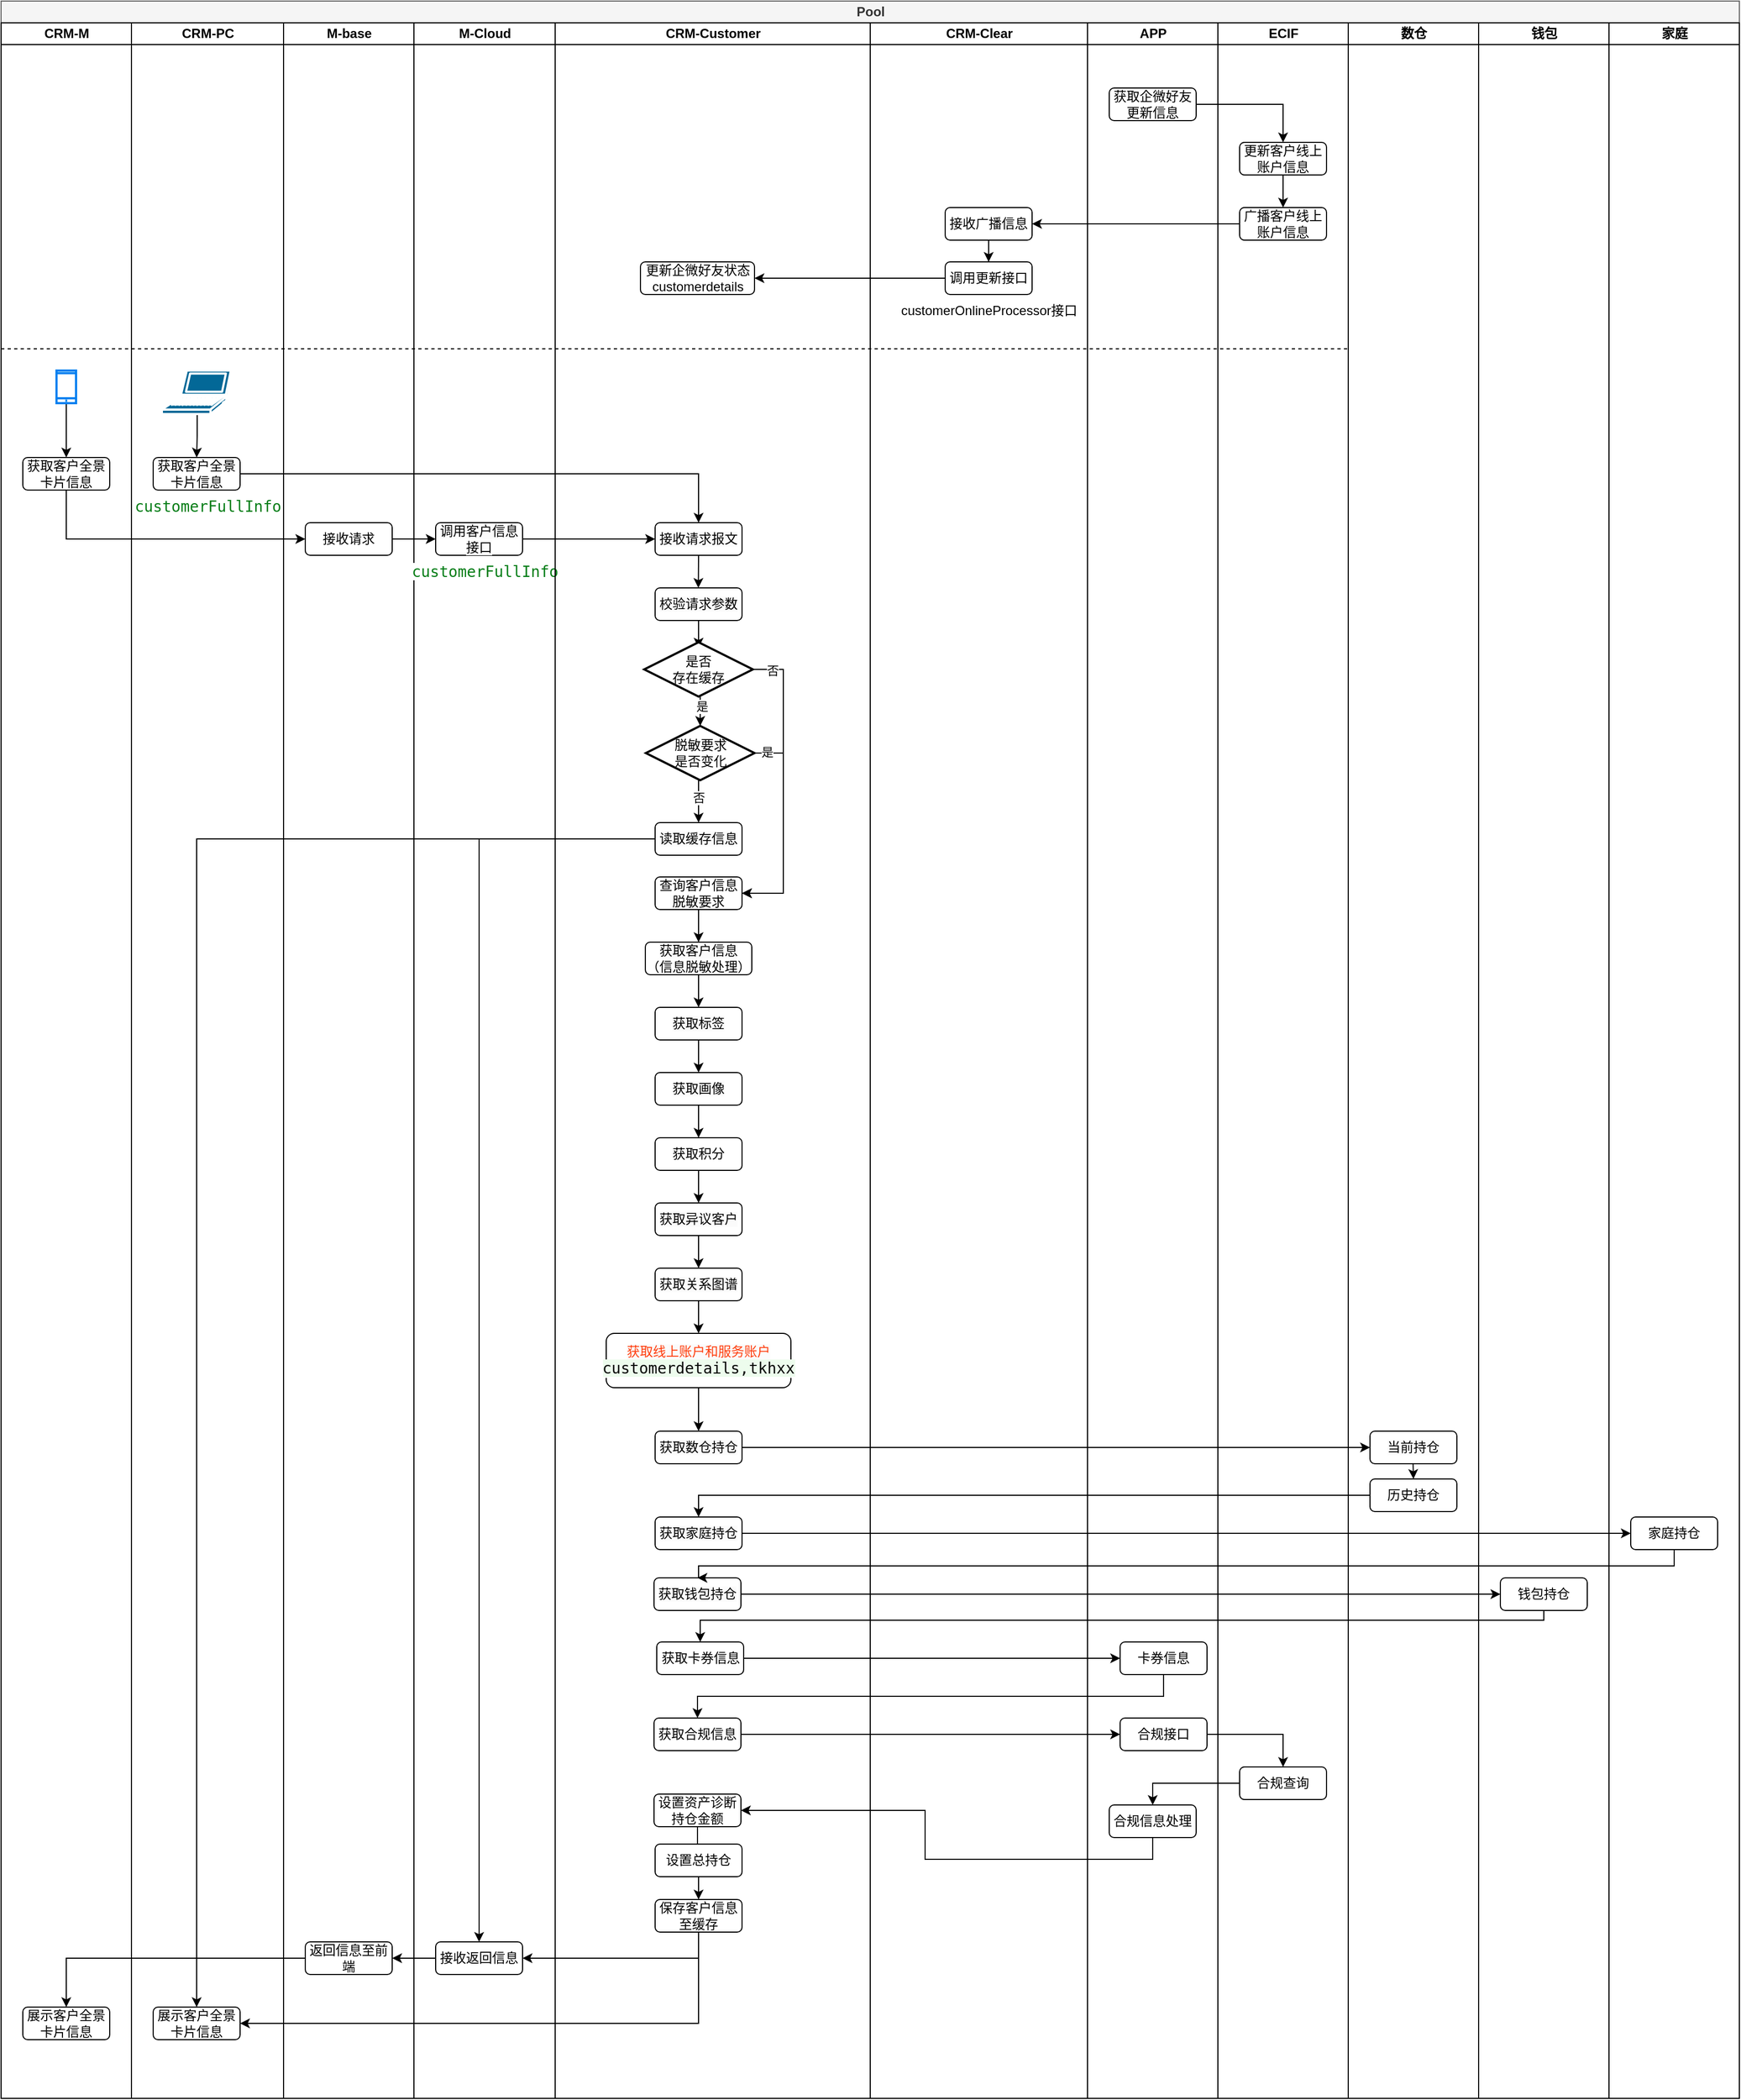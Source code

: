 <mxfile version="24.3.1" type="github">
  <diagram id="C5RBs43oDa-KdzZeNtuy" name="Page-1">
    <mxGraphModel dx="2927" dy="2229" grid="1" gridSize="10" guides="1" tooltips="1" connect="1" arrows="1" fold="1" page="1" pageScale="1" pageWidth="827" pageHeight="1169" math="0" shadow="0">
      <root>
        <mxCell id="WIyWlLk6GJQsqaUBKTNV-0" />
        <mxCell id="WIyWlLk6GJQsqaUBKTNV-1" parent="WIyWlLk6GJQsqaUBKTNV-0" />
        <mxCell id="7ep9vFEOVt5mYBO7xxbo-0" value="Pool" style="swimlane;childLayout=stackLayout;resizeParent=1;resizeParentMax=0;startSize=20;html=1;fillColor=#f5f5f5;fontColor=#333333;strokeColor=#666666;" vertex="1" parent="WIyWlLk6GJQsqaUBKTNV-1">
          <mxGeometry x="-80" y="-40" width="1600" height="1930" as="geometry" />
        </mxCell>
        <mxCell id="7ep9vFEOVt5mYBO7xxbo-1" value="CRM-M" style="swimlane;startSize=20;html=1;" vertex="1" parent="7ep9vFEOVt5mYBO7xxbo-0">
          <mxGeometry y="20" width="120" height="1910" as="geometry" />
        </mxCell>
        <mxCell id="7ep9vFEOVt5mYBO7xxbo-2" style="edgeStyle=orthogonalEdgeStyle;rounded=0;orthogonalLoop=1;jettySize=auto;html=1;" edge="1" parent="7ep9vFEOVt5mYBO7xxbo-1" source="7ep9vFEOVt5mYBO7xxbo-3" target="7ep9vFEOVt5mYBO7xxbo-4">
          <mxGeometry relative="1" as="geometry" />
        </mxCell>
        <mxCell id="7ep9vFEOVt5mYBO7xxbo-3" value="" style="html=1;verticalLabelPosition=bottom;align=center;labelBackgroundColor=#ffffff;verticalAlign=top;strokeWidth=2;strokeColor=#0080F0;shadow=0;dashed=0;shape=mxgraph.ios7.icons.smartphone;" vertex="1" parent="7ep9vFEOVt5mYBO7xxbo-1">
          <mxGeometry x="51" y="320" width="18" height="30" as="geometry" />
        </mxCell>
        <mxCell id="7ep9vFEOVt5mYBO7xxbo-4" value="获取客户全景&lt;div&gt;卡片信息&lt;/div&gt;" style="rounded=1;whiteSpace=wrap;html=1;" vertex="1" parent="7ep9vFEOVt5mYBO7xxbo-1">
          <mxGeometry x="20" y="400" width="80" height="30" as="geometry" />
        </mxCell>
        <mxCell id="7ep9vFEOVt5mYBO7xxbo-5" value="展示客户全景卡片信息" style="rounded=1;whiteSpace=wrap;html=1;" vertex="1" parent="7ep9vFEOVt5mYBO7xxbo-1">
          <mxGeometry x="20" y="1826" width="80" height="30" as="geometry" />
        </mxCell>
        <mxCell id="7ep9vFEOVt5mYBO7xxbo-6" value="CRM-PC" style="swimlane;startSize=20;html=1;" vertex="1" parent="7ep9vFEOVt5mYBO7xxbo-0">
          <mxGeometry x="120" y="20" width="140" height="1910" as="geometry" />
        </mxCell>
        <mxCell id="7ep9vFEOVt5mYBO7xxbo-7" style="edgeStyle=orthogonalEdgeStyle;rounded=0;orthogonalLoop=1;jettySize=auto;html=1;entryX=0.5;entryY=0;entryDx=0;entryDy=0;" edge="1" parent="7ep9vFEOVt5mYBO7xxbo-6" source="7ep9vFEOVt5mYBO7xxbo-8" target="7ep9vFEOVt5mYBO7xxbo-9">
          <mxGeometry relative="1" as="geometry" />
        </mxCell>
        <mxCell id="7ep9vFEOVt5mYBO7xxbo-8" value="" style="shape=mxgraph.cisco.computers_and_peripherals.laptop;html=1;pointerEvents=1;dashed=0;fillColor=#036897;strokeColor=#ffffff;strokeWidth=2;verticalLabelPosition=bottom;verticalAlign=top;align=center;outlineConnect=0;" vertex="1" parent="7ep9vFEOVt5mYBO7xxbo-6">
          <mxGeometry x="28" y="320" width="65" height="40" as="geometry" />
        </mxCell>
        <mxCell id="7ep9vFEOVt5mYBO7xxbo-9" value="获取客户全景&lt;div&gt;卡片信息&lt;/div&gt;" style="rounded=1;whiteSpace=wrap;html=1;" vertex="1" parent="7ep9vFEOVt5mYBO7xxbo-6">
          <mxGeometry x="20" y="400" width="80" height="30" as="geometry" />
        </mxCell>
        <mxCell id="7ep9vFEOVt5mYBO7xxbo-10" value="展示客户全景卡片信息" style="rounded=1;whiteSpace=wrap;html=1;" vertex="1" parent="7ep9vFEOVt5mYBO7xxbo-6">
          <mxGeometry x="20" y="1826" width="80" height="30" as="geometry" />
        </mxCell>
        <mxCell id="7ep9vFEOVt5mYBO7xxbo-11" value="&lt;span style=&quot;color: rgb(6, 125, 23); font-family: &amp;quot;JetBrains Mono&amp;quot;, monospace; font-size: 14px; white-space-collapse: preserve; background-color: rgb(255, 255, 255);&quot;&gt;customerFullInfo&lt;/span&gt;" style="text;html=1;align=center;verticalAlign=middle;resizable=0;points=[];autosize=1;strokeColor=none;fillColor=none;" vertex="1" parent="7ep9vFEOVt5mYBO7xxbo-6">
          <mxGeometry y="430" width="140" height="30" as="geometry" />
        </mxCell>
        <mxCell id="7ep9vFEOVt5mYBO7xxbo-12" value="M-base" style="swimlane;startSize=20;html=1;" vertex="1" parent="7ep9vFEOVt5mYBO7xxbo-0">
          <mxGeometry x="260" y="20" width="120" height="1910" as="geometry" />
        </mxCell>
        <mxCell id="7ep9vFEOVt5mYBO7xxbo-13" value="接收请求" style="rounded=1;whiteSpace=wrap;html=1;" vertex="1" parent="7ep9vFEOVt5mYBO7xxbo-12">
          <mxGeometry x="20" y="460" width="80" height="30" as="geometry" />
        </mxCell>
        <mxCell id="7ep9vFEOVt5mYBO7xxbo-14" value="返回信息至前端" style="rounded=1;whiteSpace=wrap;html=1;" vertex="1" parent="7ep9vFEOVt5mYBO7xxbo-12">
          <mxGeometry x="20" y="1766" width="80" height="30" as="geometry" />
        </mxCell>
        <mxCell id="7ep9vFEOVt5mYBO7xxbo-15" value="M-Cloud" style="swimlane;startSize=20;html=1;" vertex="1" parent="7ep9vFEOVt5mYBO7xxbo-0">
          <mxGeometry x="380" y="20" width="130" height="1910" as="geometry" />
        </mxCell>
        <mxCell id="7ep9vFEOVt5mYBO7xxbo-16" value="&lt;span style=&quot;background-color: rgb(251, 251, 251);&quot;&gt;调用客户信息接口&lt;/span&gt;" style="rounded=1;whiteSpace=wrap;html=1;" vertex="1" parent="7ep9vFEOVt5mYBO7xxbo-15">
          <mxGeometry x="20" y="460" width="80" height="30" as="geometry" />
        </mxCell>
        <mxCell id="7ep9vFEOVt5mYBO7xxbo-17" value="&lt;span style=&quot;color: rgb(6, 125, 23); font-family: &amp;quot;JetBrains Mono&amp;quot;, monospace; font-size: 14px; white-space-collapse: preserve; background-color: rgb(255, 255, 255);&quot;&gt;customerFullInfo&lt;/span&gt;" style="text;html=1;align=center;verticalAlign=middle;resizable=0;points=[];autosize=1;strokeColor=none;fillColor=none;" vertex="1" parent="7ep9vFEOVt5mYBO7xxbo-15">
          <mxGeometry x="-5" y="490" width="140" height="30" as="geometry" />
        </mxCell>
        <mxCell id="7ep9vFEOVt5mYBO7xxbo-18" value="接收返回信息" style="rounded=1;whiteSpace=wrap;html=1;" vertex="1" parent="7ep9vFEOVt5mYBO7xxbo-15">
          <mxGeometry x="20" y="1766" width="80" height="30" as="geometry" />
        </mxCell>
        <mxCell id="7ep9vFEOVt5mYBO7xxbo-19" value="CRM-Customer" style="swimlane;startSize=20;html=1;" vertex="1" parent="7ep9vFEOVt5mYBO7xxbo-0">
          <mxGeometry x="510" y="20" width="290" height="1910" as="geometry" />
        </mxCell>
        <mxCell id="7ep9vFEOVt5mYBO7xxbo-20" value="更新企微好友状态&lt;div&gt;customerdetails&lt;br&gt;&lt;/div&gt;" style="rounded=1;whiteSpace=wrap;html=1;" vertex="1" parent="7ep9vFEOVt5mYBO7xxbo-19">
          <mxGeometry x="78.5" y="220" width="105" height="30" as="geometry" />
        </mxCell>
        <mxCell id="7ep9vFEOVt5mYBO7xxbo-21" style="edgeStyle=orthogonalEdgeStyle;rounded=0;orthogonalLoop=1;jettySize=auto;html=1;exitX=0.5;exitY=1;exitDx=0;exitDy=0;" edge="1" parent="7ep9vFEOVt5mYBO7xxbo-19" source="7ep9vFEOVt5mYBO7xxbo-22">
          <mxGeometry relative="1" as="geometry">
            <mxPoint x="131.8" y="520" as="targetPoint" />
          </mxGeometry>
        </mxCell>
        <mxCell id="7ep9vFEOVt5mYBO7xxbo-22" value="&lt;span style=&quot;background-color: rgb(251, 251, 251);&quot;&gt;接收请求报文&lt;/span&gt;" style="rounded=1;whiteSpace=wrap;html=1;" vertex="1" parent="7ep9vFEOVt5mYBO7xxbo-19">
          <mxGeometry x="92" y="460" width="80" height="30" as="geometry" />
        </mxCell>
        <mxCell id="7ep9vFEOVt5mYBO7xxbo-23" style="edgeStyle=orthogonalEdgeStyle;rounded=0;orthogonalLoop=1;jettySize=auto;html=1;entryX=0.5;entryY=0;entryDx=0;entryDy=0;" edge="1" parent="7ep9vFEOVt5mYBO7xxbo-19" source="7ep9vFEOVt5mYBO7xxbo-24">
          <mxGeometry relative="1" as="geometry">
            <mxPoint x="132" y="575" as="targetPoint" />
          </mxGeometry>
        </mxCell>
        <mxCell id="7ep9vFEOVt5mYBO7xxbo-24" value="&lt;span style=&quot;background-color: rgb(251, 251, 251);&quot;&gt;校验请求参数&lt;/span&gt;" style="rounded=1;whiteSpace=wrap;html=1;" vertex="1" parent="7ep9vFEOVt5mYBO7xxbo-19">
          <mxGeometry x="92" y="520" width="80" height="30" as="geometry" />
        </mxCell>
        <mxCell id="7ep9vFEOVt5mYBO7xxbo-25" value="&lt;span style=&quot;background-color: rgb(251, 251, 251);&quot;&gt;读取缓存信息&lt;/span&gt;" style="rounded=1;whiteSpace=wrap;html=1;" vertex="1" parent="7ep9vFEOVt5mYBO7xxbo-19">
          <mxGeometry x="92" y="736" width="80" height="30" as="geometry" />
        </mxCell>
        <mxCell id="7ep9vFEOVt5mYBO7xxbo-26" style="edgeStyle=orthogonalEdgeStyle;rounded=0;orthogonalLoop=1;jettySize=auto;html=1;entryX=0.5;entryY=0;entryDx=0;entryDy=0;" edge="1" parent="7ep9vFEOVt5mYBO7xxbo-19" source="7ep9vFEOVt5mYBO7xxbo-27" target="7ep9vFEOVt5mYBO7xxbo-29">
          <mxGeometry relative="1" as="geometry" />
        </mxCell>
        <mxCell id="7ep9vFEOVt5mYBO7xxbo-27" value="查询客户信息脱敏要求" style="rounded=1;whiteSpace=wrap;html=1;" vertex="1" parent="7ep9vFEOVt5mYBO7xxbo-19">
          <mxGeometry x="92" y="786" width="80" height="30" as="geometry" />
        </mxCell>
        <mxCell id="7ep9vFEOVt5mYBO7xxbo-28" style="edgeStyle=orthogonalEdgeStyle;rounded=0;orthogonalLoop=1;jettySize=auto;html=1;exitX=0.5;exitY=1;exitDx=0;exitDy=0;entryX=0.5;entryY=0;entryDx=0;entryDy=0;" edge="1" parent="7ep9vFEOVt5mYBO7xxbo-19" source="7ep9vFEOVt5mYBO7xxbo-29" target="7ep9vFEOVt5mYBO7xxbo-31">
          <mxGeometry relative="1" as="geometry" />
        </mxCell>
        <mxCell id="7ep9vFEOVt5mYBO7xxbo-29" value="&lt;span style=&quot;background-color: rgb(251, 251, 251);&quot;&gt;获取客户信息&lt;/span&gt;&lt;div&gt;（信息脱敏处理）&lt;/div&gt;" style="rounded=1;whiteSpace=wrap;html=1;" vertex="1" parent="7ep9vFEOVt5mYBO7xxbo-19">
          <mxGeometry x="83" y="846" width="98" height="30" as="geometry" />
        </mxCell>
        <mxCell id="7ep9vFEOVt5mYBO7xxbo-30" style="edgeStyle=orthogonalEdgeStyle;rounded=0;orthogonalLoop=1;jettySize=auto;html=1;exitX=0.5;exitY=1;exitDx=0;exitDy=0;" edge="1" parent="7ep9vFEOVt5mYBO7xxbo-19" source="7ep9vFEOVt5mYBO7xxbo-31" target="7ep9vFEOVt5mYBO7xxbo-33">
          <mxGeometry relative="1" as="geometry" />
        </mxCell>
        <mxCell id="7ep9vFEOVt5mYBO7xxbo-31" value="&lt;span style=&quot;background-color: rgb(251, 251, 251);&quot;&gt;获取标签&lt;/span&gt;" style="rounded=1;whiteSpace=wrap;html=1;" vertex="1" parent="7ep9vFEOVt5mYBO7xxbo-19">
          <mxGeometry x="92" y="906" width="80" height="30" as="geometry" />
        </mxCell>
        <mxCell id="7ep9vFEOVt5mYBO7xxbo-32" style="edgeStyle=orthogonalEdgeStyle;rounded=0;orthogonalLoop=1;jettySize=auto;html=1;entryX=0.5;entryY=0;entryDx=0;entryDy=0;" edge="1" parent="7ep9vFEOVt5mYBO7xxbo-19" source="7ep9vFEOVt5mYBO7xxbo-33" target="7ep9vFEOVt5mYBO7xxbo-35">
          <mxGeometry relative="1" as="geometry" />
        </mxCell>
        <mxCell id="7ep9vFEOVt5mYBO7xxbo-33" value="&lt;span style=&quot;background-color: rgb(251, 251, 251);&quot;&gt;获取画像&lt;/span&gt;" style="rounded=1;whiteSpace=wrap;html=1;" vertex="1" parent="7ep9vFEOVt5mYBO7xxbo-19">
          <mxGeometry x="92" y="966" width="80" height="30" as="geometry" />
        </mxCell>
        <mxCell id="7ep9vFEOVt5mYBO7xxbo-34" style="edgeStyle=orthogonalEdgeStyle;rounded=0;orthogonalLoop=1;jettySize=auto;html=1;entryX=0.5;entryY=0;entryDx=0;entryDy=0;" edge="1" parent="7ep9vFEOVt5mYBO7xxbo-19" source="7ep9vFEOVt5mYBO7xxbo-35" target="7ep9vFEOVt5mYBO7xxbo-37">
          <mxGeometry relative="1" as="geometry" />
        </mxCell>
        <mxCell id="7ep9vFEOVt5mYBO7xxbo-35" value="获取积分" style="rounded=1;whiteSpace=wrap;html=1;" vertex="1" parent="7ep9vFEOVt5mYBO7xxbo-19">
          <mxGeometry x="92" y="1026" width="80" height="30" as="geometry" />
        </mxCell>
        <mxCell id="7ep9vFEOVt5mYBO7xxbo-36" style="edgeStyle=orthogonalEdgeStyle;rounded=0;orthogonalLoop=1;jettySize=auto;html=1;exitX=0.5;exitY=1;exitDx=0;exitDy=0;entryX=0.5;entryY=0;entryDx=0;entryDy=0;" edge="1" parent="7ep9vFEOVt5mYBO7xxbo-19" source="7ep9vFEOVt5mYBO7xxbo-37" target="7ep9vFEOVt5mYBO7xxbo-44">
          <mxGeometry relative="1" as="geometry" />
        </mxCell>
        <mxCell id="7ep9vFEOVt5mYBO7xxbo-37" value="&lt;span style=&quot;background-color: rgb(251, 251, 251);&quot;&gt;获取异议客户&lt;/span&gt;" style="rounded=1;whiteSpace=wrap;html=1;" vertex="1" parent="7ep9vFEOVt5mYBO7xxbo-19">
          <mxGeometry x="92" y="1086" width="80" height="30" as="geometry" />
        </mxCell>
        <mxCell id="7ep9vFEOVt5mYBO7xxbo-38" value="" style="edgeStyle=orthogonalEdgeStyle;rounded=0;orthogonalLoop=1;jettySize=auto;html=1;exitX=0.5;exitY=1;exitDx=0;exitDy=0;exitPerimeter=0;" edge="1" parent="7ep9vFEOVt5mYBO7xxbo-19" source="7ep9vFEOVt5mYBO7xxbo-58">
          <mxGeometry relative="1" as="geometry">
            <mxPoint x="132" y="736" as="targetPoint" />
            <mxPoint x="132.0" y="716.0" as="sourcePoint" />
          </mxGeometry>
        </mxCell>
        <mxCell id="7ep9vFEOVt5mYBO7xxbo-39" value="否" style="edgeLabel;html=1;align=center;verticalAlign=middle;resizable=0;points=[];" vertex="1" connectable="0" parent="7ep9vFEOVt5mYBO7xxbo-38">
          <mxGeometry x="-0.244" y="4" relative="1" as="geometry">
            <mxPoint x="-4" y="2" as="offset" />
          </mxGeometry>
        </mxCell>
        <mxCell id="7ep9vFEOVt5mYBO7xxbo-40" style="edgeStyle=orthogonalEdgeStyle;rounded=0;orthogonalLoop=1;jettySize=auto;html=1;entryX=1;entryY=0.5;entryDx=0;entryDy=0;exitX=1;exitY=0.5;exitDx=0;exitDy=0;exitPerimeter=0;" edge="1" parent="7ep9vFEOVt5mYBO7xxbo-19" source="7ep9vFEOVt5mYBO7xxbo-42" target="7ep9vFEOVt5mYBO7xxbo-27">
          <mxGeometry relative="1" as="geometry">
            <Array as="points">
              <mxPoint x="210" y="595" />
              <mxPoint x="210" y="801" />
            </Array>
          </mxGeometry>
        </mxCell>
        <mxCell id="7ep9vFEOVt5mYBO7xxbo-41" value="否" style="edgeLabel;html=1;align=center;verticalAlign=middle;resizable=0;points=[];" vertex="1" connectable="0" parent="7ep9vFEOVt5mYBO7xxbo-40">
          <mxGeometry x="-0.158" y="-2" relative="1" as="geometry">
            <mxPoint x="-8" y="-86" as="offset" />
          </mxGeometry>
        </mxCell>
        <mxCell id="7ep9vFEOVt5mYBO7xxbo-42" value="是否&lt;div&gt;存在缓存&lt;/div&gt;" style="strokeWidth=2;html=1;shape=mxgraph.flowchart.decision;whiteSpace=wrap;" vertex="1" parent="7ep9vFEOVt5mYBO7xxbo-19">
          <mxGeometry x="82" y="570" width="100" height="50" as="geometry" />
        </mxCell>
        <mxCell id="7ep9vFEOVt5mYBO7xxbo-43" style="edgeStyle=orthogonalEdgeStyle;rounded=0;orthogonalLoop=1;jettySize=auto;html=1;entryX=0.5;entryY=0;entryDx=0;entryDy=0;" edge="1" parent="7ep9vFEOVt5mYBO7xxbo-19" source="7ep9vFEOVt5mYBO7xxbo-44" target="7ep9vFEOVt5mYBO7xxbo-46">
          <mxGeometry relative="1" as="geometry" />
        </mxCell>
        <mxCell id="7ep9vFEOVt5mYBO7xxbo-44" value="&lt;span style=&quot;background-color: rgb(251, 251, 251);&quot;&gt;获取关系图谱&lt;/span&gt;" style="rounded=1;whiteSpace=wrap;html=1;" vertex="1" parent="7ep9vFEOVt5mYBO7xxbo-19">
          <mxGeometry x="92" y="1146" width="80" height="30" as="geometry" />
        </mxCell>
        <mxCell id="7ep9vFEOVt5mYBO7xxbo-45" style="edgeStyle=orthogonalEdgeStyle;rounded=0;orthogonalLoop=1;jettySize=auto;html=1;exitX=0.5;exitY=1;exitDx=0;exitDy=0;entryX=0.5;entryY=0;entryDx=0;entryDy=0;" edge="1" parent="7ep9vFEOVt5mYBO7xxbo-19" source="7ep9vFEOVt5mYBO7xxbo-46" target="7ep9vFEOVt5mYBO7xxbo-52">
          <mxGeometry relative="1" as="geometry">
            <mxPoint x="132.032" y="1256" as="targetPoint" />
          </mxGeometry>
        </mxCell>
        <mxCell id="7ep9vFEOVt5mYBO7xxbo-46" value="&lt;span style=&quot;background-color: rgb(251, 251, 251);&quot;&gt;获取线上账户和服务账户&lt;/span&gt;&lt;div&gt;&lt;div style=&quot;background-color:#ffffff;color:#080808;font-family:&#39;JetBrains Mono&#39;,monospace;font-size:10.5pt;white-space:pre;&quot;&gt;&lt;span style=&quot;background-color:#edfced;&quot;&gt;customerdetails,&lt;/span&gt;&lt;span style=&quot;background-color: rgb(237, 252, 237); font-size: 10.5pt;&quot;&gt;tkhxx&lt;/span&gt;&lt;/div&gt;&lt;/div&gt;" style="rounded=1;whiteSpace=wrap;html=1;fontColor=#FF3D0D;" vertex="1" parent="7ep9vFEOVt5mYBO7xxbo-19">
          <mxGeometry x="47" y="1206" width="170" height="50" as="geometry" />
        </mxCell>
        <mxCell id="7ep9vFEOVt5mYBO7xxbo-47" style="edgeStyle=orthogonalEdgeStyle;rounded=0;orthogonalLoop=1;jettySize=auto;html=1;entryX=0.5;entryY=0;entryDx=0;entryDy=0;" edge="1" parent="7ep9vFEOVt5mYBO7xxbo-19" source="7ep9vFEOVt5mYBO7xxbo-48" target="7ep9vFEOVt5mYBO7xxbo-50">
          <mxGeometry relative="1" as="geometry" />
        </mxCell>
        <mxCell id="7ep9vFEOVt5mYBO7xxbo-48" value="设置资产诊断持仓金额" style="rounded=1;whiteSpace=wrap;html=1;" vertex="1" parent="7ep9vFEOVt5mYBO7xxbo-19">
          <mxGeometry x="91" y="1630" width="80" height="30" as="geometry" />
        </mxCell>
        <mxCell id="7ep9vFEOVt5mYBO7xxbo-49" style="edgeStyle=orthogonalEdgeStyle;rounded=0;orthogonalLoop=1;jettySize=auto;html=1;" edge="1" parent="7ep9vFEOVt5mYBO7xxbo-19" source="7ep9vFEOVt5mYBO7xxbo-50" target="7ep9vFEOVt5mYBO7xxbo-51">
          <mxGeometry relative="1" as="geometry" />
        </mxCell>
        <mxCell id="7ep9vFEOVt5mYBO7xxbo-50" value="设置总持仓" style="rounded=1;whiteSpace=wrap;html=1;" vertex="1" parent="7ep9vFEOVt5mYBO7xxbo-19">
          <mxGeometry x="92" y="1676" width="80" height="30" as="geometry" />
        </mxCell>
        <mxCell id="7ep9vFEOVt5mYBO7xxbo-51" value="保存客户信息至缓存" style="rounded=1;whiteSpace=wrap;html=1;" vertex="1" parent="7ep9vFEOVt5mYBO7xxbo-19">
          <mxGeometry x="92" y="1727" width="80" height="30" as="geometry" />
        </mxCell>
        <mxCell id="7ep9vFEOVt5mYBO7xxbo-52" value="&lt;span style=&quot;background-color: rgb(251, 251, 251);&quot;&gt;获取数仓持仓&lt;/span&gt;" style="rounded=1;whiteSpace=wrap;html=1;" vertex="1" parent="7ep9vFEOVt5mYBO7xxbo-19">
          <mxGeometry x="92" y="1296" width="80" height="30" as="geometry" />
        </mxCell>
        <mxCell id="7ep9vFEOVt5mYBO7xxbo-53" value="&lt;span style=&quot;background-color: rgb(251, 251, 251);&quot;&gt;获取家庭持仓&lt;/span&gt;" style="rounded=1;whiteSpace=wrap;html=1;" vertex="1" parent="7ep9vFEOVt5mYBO7xxbo-19">
          <mxGeometry x="92" y="1375" width="80" height="30" as="geometry" />
        </mxCell>
        <mxCell id="7ep9vFEOVt5mYBO7xxbo-54" value="获取卡券信息" style="rounded=1;whiteSpace=wrap;html=1;" vertex="1" parent="7ep9vFEOVt5mYBO7xxbo-19">
          <mxGeometry x="93.5" y="1490" width="80" height="30" as="geometry" />
        </mxCell>
        <mxCell id="7ep9vFEOVt5mYBO7xxbo-55" value="获取合规信息" style="rounded=1;whiteSpace=wrap;html=1;" vertex="1" parent="7ep9vFEOVt5mYBO7xxbo-19">
          <mxGeometry x="91" y="1560" width="80" height="30" as="geometry" />
        </mxCell>
        <mxCell id="7ep9vFEOVt5mYBO7xxbo-56" style="edgeStyle=orthogonalEdgeStyle;rounded=0;orthogonalLoop=1;jettySize=auto;html=1;exitX=1;exitY=0.5;exitDx=0;exitDy=0;exitPerimeter=0;entryX=1;entryY=0.5;entryDx=0;entryDy=0;" edge="1" parent="7ep9vFEOVt5mYBO7xxbo-19" source="7ep9vFEOVt5mYBO7xxbo-58" target="7ep9vFEOVt5mYBO7xxbo-27">
          <mxGeometry relative="1" as="geometry">
            <Array as="points">
              <mxPoint x="210" y="672" />
              <mxPoint x="210" y="801" />
            </Array>
          </mxGeometry>
        </mxCell>
        <mxCell id="7ep9vFEOVt5mYBO7xxbo-57" value="是" style="edgeLabel;html=1;align=center;verticalAlign=middle;resizable=0;points=[];" vertex="1" connectable="0" parent="7ep9vFEOVt5mYBO7xxbo-56">
          <mxGeometry x="-0.882" y="1" relative="1" as="geometry">
            <mxPoint as="offset" />
          </mxGeometry>
        </mxCell>
        <mxCell id="7ep9vFEOVt5mYBO7xxbo-58" value="脱敏要求&lt;div&gt;是否变化&lt;/div&gt;" style="strokeWidth=2;html=1;shape=mxgraph.flowchart.decision;whiteSpace=wrap;" vertex="1" parent="7ep9vFEOVt5mYBO7xxbo-19">
          <mxGeometry x="83.5" y="647" width="100" height="50" as="geometry" />
        </mxCell>
        <mxCell id="7ep9vFEOVt5mYBO7xxbo-59" style="edgeStyle=orthogonalEdgeStyle;rounded=0;orthogonalLoop=1;jettySize=auto;html=1;exitX=0.5;exitY=1;exitDx=0;exitDy=0;exitPerimeter=0;entryX=0.5;entryY=0;entryDx=0;entryDy=0;entryPerimeter=0;" edge="1" parent="7ep9vFEOVt5mYBO7xxbo-19" source="7ep9vFEOVt5mYBO7xxbo-42" target="7ep9vFEOVt5mYBO7xxbo-58">
          <mxGeometry relative="1" as="geometry" />
        </mxCell>
        <mxCell id="7ep9vFEOVt5mYBO7xxbo-60" value="是" style="edgeLabel;html=1;align=center;verticalAlign=middle;resizable=0;points=[];" vertex="1" connectable="0" parent="7ep9vFEOVt5mYBO7xxbo-59">
          <mxGeometry x="-0.296" y="1" relative="1" as="geometry">
            <mxPoint as="offset" />
          </mxGeometry>
        </mxCell>
        <mxCell id="7ep9vFEOVt5mYBO7xxbo-61" value="&lt;span style=&quot;background-color: rgb(251, 251, 251);&quot;&gt;获取钱包持仓&lt;/span&gt;" style="rounded=1;whiteSpace=wrap;html=1;" vertex="1" parent="7ep9vFEOVt5mYBO7xxbo-19">
          <mxGeometry x="91" y="1431" width="80" height="30" as="geometry" />
        </mxCell>
        <mxCell id="7ep9vFEOVt5mYBO7xxbo-62" value="CRM-Clear" style="swimlane;startSize=20;html=1;" vertex="1" parent="7ep9vFEOVt5mYBO7xxbo-0">
          <mxGeometry x="800" y="20" width="200" height="1910" as="geometry" />
        </mxCell>
        <mxCell id="7ep9vFEOVt5mYBO7xxbo-63" value="接收广播信息" style="rounded=1;whiteSpace=wrap;html=1;" vertex="1" parent="7ep9vFEOVt5mYBO7xxbo-62">
          <mxGeometry x="69" y="170" width="80" height="30" as="geometry" />
        </mxCell>
        <mxCell id="7ep9vFEOVt5mYBO7xxbo-64" value="customerOnlineProcessor接口" style="text;html=1;align=center;verticalAlign=middle;resizable=0;points=[];autosize=1;strokeColor=none;fillColor=none;" vertex="1" parent="7ep9vFEOVt5mYBO7xxbo-62">
          <mxGeometry x="14" y="250" width="190" height="30" as="geometry" />
        </mxCell>
        <mxCell id="7ep9vFEOVt5mYBO7xxbo-65" value="调用更新接口" style="rounded=1;whiteSpace=wrap;html=1;" vertex="1" parent="7ep9vFEOVt5mYBO7xxbo-62">
          <mxGeometry x="69" y="220" width="80" height="30" as="geometry" />
        </mxCell>
        <mxCell id="7ep9vFEOVt5mYBO7xxbo-66" style="edgeStyle=orthogonalEdgeStyle;rounded=0;orthogonalLoop=1;jettySize=auto;html=1;entryX=0.5;entryY=0;entryDx=0;entryDy=0;" edge="1" parent="7ep9vFEOVt5mYBO7xxbo-62" source="7ep9vFEOVt5mYBO7xxbo-63" target="7ep9vFEOVt5mYBO7xxbo-65">
          <mxGeometry relative="1" as="geometry" />
        </mxCell>
        <mxCell id="7ep9vFEOVt5mYBO7xxbo-67" value="APP" style="swimlane;startSize=20;html=1;" vertex="1" parent="7ep9vFEOVt5mYBO7xxbo-0">
          <mxGeometry x="1000" y="20" width="120" height="1910" as="geometry" />
        </mxCell>
        <mxCell id="7ep9vFEOVt5mYBO7xxbo-68" value="获取企微好友更新信息" style="rounded=1;whiteSpace=wrap;html=1;" vertex="1" parent="7ep9vFEOVt5mYBO7xxbo-67">
          <mxGeometry x="20" y="60" width="80" height="30" as="geometry" />
        </mxCell>
        <mxCell id="7ep9vFEOVt5mYBO7xxbo-69" value="卡券信息" style="rounded=1;whiteSpace=wrap;html=1;" vertex="1" parent="7ep9vFEOVt5mYBO7xxbo-67">
          <mxGeometry x="30" y="1490" width="80" height="30" as="geometry" />
        </mxCell>
        <mxCell id="7ep9vFEOVt5mYBO7xxbo-70" value="合规接口" style="rounded=1;whiteSpace=wrap;html=1;" vertex="1" parent="7ep9vFEOVt5mYBO7xxbo-67">
          <mxGeometry x="30" y="1560" width="80" height="30" as="geometry" />
        </mxCell>
        <mxCell id="7ep9vFEOVt5mYBO7xxbo-71" value="合规信息处理" style="rounded=1;whiteSpace=wrap;html=1;" vertex="1" parent="7ep9vFEOVt5mYBO7xxbo-67">
          <mxGeometry x="20" y="1640" width="80" height="30" as="geometry" />
        </mxCell>
        <mxCell id="7ep9vFEOVt5mYBO7xxbo-72" value="ECIF" style="swimlane;startSize=20;html=1;" vertex="1" parent="7ep9vFEOVt5mYBO7xxbo-0">
          <mxGeometry x="1120" y="20" width="120" height="1910" as="geometry" />
        </mxCell>
        <mxCell id="7ep9vFEOVt5mYBO7xxbo-73" style="edgeStyle=orthogonalEdgeStyle;rounded=0;orthogonalLoop=1;jettySize=auto;html=1;entryX=0.5;entryY=0;entryDx=0;entryDy=0;" edge="1" parent="7ep9vFEOVt5mYBO7xxbo-72" source="7ep9vFEOVt5mYBO7xxbo-74" target="7ep9vFEOVt5mYBO7xxbo-75">
          <mxGeometry relative="1" as="geometry" />
        </mxCell>
        <mxCell id="7ep9vFEOVt5mYBO7xxbo-74" value="更新客户线上账户信息" style="rounded=1;whiteSpace=wrap;html=1;" vertex="1" parent="7ep9vFEOVt5mYBO7xxbo-72">
          <mxGeometry x="20" y="110" width="80" height="30" as="geometry" />
        </mxCell>
        <mxCell id="7ep9vFEOVt5mYBO7xxbo-75" value="广播客户线上账户信息" style="rounded=1;whiteSpace=wrap;html=1;" vertex="1" parent="7ep9vFEOVt5mYBO7xxbo-72">
          <mxGeometry x="20" y="170" width="80" height="30" as="geometry" />
        </mxCell>
        <mxCell id="7ep9vFEOVt5mYBO7xxbo-76" value="合规查询" style="rounded=1;whiteSpace=wrap;html=1;" vertex="1" parent="7ep9vFEOVt5mYBO7xxbo-72">
          <mxGeometry x="20" y="1605" width="80" height="30" as="geometry" />
        </mxCell>
        <mxCell id="7ep9vFEOVt5mYBO7xxbo-77" value="数仓" style="swimlane;startSize=20;html=1;" vertex="1" parent="7ep9vFEOVt5mYBO7xxbo-0">
          <mxGeometry x="1240" y="20" width="120" height="1910" as="geometry" />
        </mxCell>
        <mxCell id="7ep9vFEOVt5mYBO7xxbo-78" value="&lt;span style=&quot;background-color: rgb(251, 251, 251);&quot;&gt;当前持仓&lt;/span&gt;" style="rounded=1;whiteSpace=wrap;html=1;" vertex="1" parent="7ep9vFEOVt5mYBO7xxbo-77">
          <mxGeometry x="20" y="1296" width="80" height="30" as="geometry" />
        </mxCell>
        <mxCell id="7ep9vFEOVt5mYBO7xxbo-79" value="历史持仓" style="rounded=1;whiteSpace=wrap;html=1;" vertex="1" parent="7ep9vFEOVt5mYBO7xxbo-77">
          <mxGeometry x="20" y="1340" width="80" height="30" as="geometry" />
        </mxCell>
        <mxCell id="7ep9vFEOVt5mYBO7xxbo-80" style="edgeStyle=orthogonalEdgeStyle;rounded=0;orthogonalLoop=1;jettySize=auto;html=1;exitX=0.5;exitY=1;exitDx=0;exitDy=0;" edge="1" parent="7ep9vFEOVt5mYBO7xxbo-77">
          <mxGeometry relative="1" as="geometry">
            <mxPoint x="59.66" y="1326" as="sourcePoint" />
            <mxPoint x="60" y="1340" as="targetPoint" />
          </mxGeometry>
        </mxCell>
        <mxCell id="7ep9vFEOVt5mYBO7xxbo-81" value="钱包" style="swimlane;startSize=20;html=1;" vertex="1" parent="7ep9vFEOVt5mYBO7xxbo-0">
          <mxGeometry x="1360" y="20" width="120" height="1910" as="geometry" />
        </mxCell>
        <mxCell id="7ep9vFEOVt5mYBO7xxbo-82" value="钱包持仓" style="rounded=1;whiteSpace=wrap;html=1;" vertex="1" parent="7ep9vFEOVt5mYBO7xxbo-81">
          <mxGeometry x="20" y="1431" width="80" height="30" as="geometry" />
        </mxCell>
        <mxCell id="7ep9vFEOVt5mYBO7xxbo-83" value="家庭" style="swimlane;startSize=20;html=1;" vertex="1" parent="7ep9vFEOVt5mYBO7xxbo-0">
          <mxGeometry x="1480" y="20" width="120" height="1910" as="geometry" />
        </mxCell>
        <mxCell id="7ep9vFEOVt5mYBO7xxbo-84" value="家庭持仓" style="rounded=1;whiteSpace=wrap;html=1;" vertex="1" parent="7ep9vFEOVt5mYBO7xxbo-83">
          <mxGeometry x="20" y="1375" width="80" height="30" as="geometry" />
        </mxCell>
        <mxCell id="7ep9vFEOVt5mYBO7xxbo-85" style="edgeStyle=orthogonalEdgeStyle;rounded=0;orthogonalLoop=1;jettySize=auto;html=1;entryX=0.5;entryY=0;entryDx=0;entryDy=0;" edge="1" parent="7ep9vFEOVt5mYBO7xxbo-0" source="7ep9vFEOVt5mYBO7xxbo-68" target="7ep9vFEOVt5mYBO7xxbo-74">
          <mxGeometry relative="1" as="geometry">
            <mxPoint x="1060" y="130" as="targetPoint" />
          </mxGeometry>
        </mxCell>
        <mxCell id="7ep9vFEOVt5mYBO7xxbo-86" style="edgeStyle=orthogonalEdgeStyle;rounded=0;orthogonalLoop=1;jettySize=auto;html=1;entryX=1;entryY=0.5;entryDx=0;entryDy=0;exitX=0;exitY=0.5;exitDx=0;exitDy=0;" edge="1" parent="7ep9vFEOVt5mYBO7xxbo-0" source="7ep9vFEOVt5mYBO7xxbo-75" target="7ep9vFEOVt5mYBO7xxbo-63">
          <mxGeometry relative="1" as="geometry">
            <mxPoint x="1020" y="205" as="sourcePoint" />
          </mxGeometry>
        </mxCell>
        <mxCell id="7ep9vFEOVt5mYBO7xxbo-87" style="edgeStyle=orthogonalEdgeStyle;rounded=0;orthogonalLoop=1;jettySize=auto;html=1;exitX=0;exitY=0.5;exitDx=0;exitDy=0;" edge="1" parent="7ep9vFEOVt5mYBO7xxbo-0" source="7ep9vFEOVt5mYBO7xxbo-65" target="7ep9vFEOVt5mYBO7xxbo-20">
          <mxGeometry relative="1" as="geometry" />
        </mxCell>
        <mxCell id="7ep9vFEOVt5mYBO7xxbo-88" style="edgeStyle=orthogonalEdgeStyle;rounded=0;orthogonalLoop=1;jettySize=auto;html=1;entryX=0;entryY=0.5;entryDx=0;entryDy=0;exitX=0.5;exitY=1;exitDx=0;exitDy=0;" edge="1" parent="7ep9vFEOVt5mYBO7xxbo-0" source="7ep9vFEOVt5mYBO7xxbo-4" target="7ep9vFEOVt5mYBO7xxbo-13">
          <mxGeometry relative="1" as="geometry" />
        </mxCell>
        <mxCell id="7ep9vFEOVt5mYBO7xxbo-89" style="edgeStyle=orthogonalEdgeStyle;rounded=0;orthogonalLoop=1;jettySize=auto;html=1;entryX=0;entryY=0.5;entryDx=0;entryDy=0;" edge="1" parent="7ep9vFEOVt5mYBO7xxbo-0" source="7ep9vFEOVt5mYBO7xxbo-13" target="7ep9vFEOVt5mYBO7xxbo-16">
          <mxGeometry relative="1" as="geometry" />
        </mxCell>
        <mxCell id="7ep9vFEOVt5mYBO7xxbo-90" style="edgeStyle=orthogonalEdgeStyle;rounded=0;orthogonalLoop=1;jettySize=auto;html=1;exitX=1;exitY=0.5;exitDx=0;exitDy=0;entryX=0;entryY=0.5;entryDx=0;entryDy=0;" edge="1" parent="7ep9vFEOVt5mYBO7xxbo-0" source="7ep9vFEOVt5mYBO7xxbo-16" target="7ep9vFEOVt5mYBO7xxbo-22">
          <mxGeometry relative="1" as="geometry" />
        </mxCell>
        <mxCell id="7ep9vFEOVt5mYBO7xxbo-91" style="edgeStyle=orthogonalEdgeStyle;rounded=0;orthogonalLoop=1;jettySize=auto;html=1;" edge="1" parent="7ep9vFEOVt5mYBO7xxbo-0" source="7ep9vFEOVt5mYBO7xxbo-9" target="7ep9vFEOVt5mYBO7xxbo-22">
          <mxGeometry relative="1" as="geometry" />
        </mxCell>
        <mxCell id="7ep9vFEOVt5mYBO7xxbo-92" style="edgeStyle=orthogonalEdgeStyle;rounded=0;orthogonalLoop=1;jettySize=auto;html=1;entryX=0.5;entryY=0;entryDx=0;entryDy=0;" edge="1" parent="7ep9vFEOVt5mYBO7xxbo-0" source="7ep9vFEOVt5mYBO7xxbo-25" target="7ep9vFEOVt5mYBO7xxbo-18">
          <mxGeometry relative="1" as="geometry" />
        </mxCell>
        <mxCell id="7ep9vFEOVt5mYBO7xxbo-93" style="edgeStyle=orthogonalEdgeStyle;rounded=0;orthogonalLoop=1;jettySize=auto;html=1;entryX=1;entryY=0.5;entryDx=0;entryDy=0;" edge="1" parent="7ep9vFEOVt5mYBO7xxbo-0" source="7ep9vFEOVt5mYBO7xxbo-18" target="7ep9vFEOVt5mYBO7xxbo-14">
          <mxGeometry relative="1" as="geometry" />
        </mxCell>
        <mxCell id="7ep9vFEOVt5mYBO7xxbo-94" style="edgeStyle=orthogonalEdgeStyle;rounded=0;orthogonalLoop=1;jettySize=auto;html=1;exitX=0;exitY=0.5;exitDx=0;exitDy=0;" edge="1" parent="7ep9vFEOVt5mYBO7xxbo-0" source="7ep9vFEOVt5mYBO7xxbo-14" target="7ep9vFEOVt5mYBO7xxbo-5">
          <mxGeometry relative="1" as="geometry" />
        </mxCell>
        <mxCell id="7ep9vFEOVt5mYBO7xxbo-95" style="edgeStyle=orthogonalEdgeStyle;rounded=0;orthogonalLoop=1;jettySize=auto;html=1;entryX=1;entryY=0.5;entryDx=0;entryDy=0;exitX=0.5;exitY=1;exitDx=0;exitDy=0;" edge="1" parent="7ep9vFEOVt5mYBO7xxbo-0" source="7ep9vFEOVt5mYBO7xxbo-51" target="7ep9vFEOVt5mYBO7xxbo-18">
          <mxGeometry relative="1" as="geometry">
            <Array as="points">
              <mxPoint x="642" y="1801" />
            </Array>
          </mxGeometry>
        </mxCell>
        <mxCell id="7ep9vFEOVt5mYBO7xxbo-96" style="edgeStyle=orthogonalEdgeStyle;rounded=0;orthogonalLoop=1;jettySize=auto;html=1;entryX=1;entryY=0.5;entryDx=0;entryDy=0;exitX=0.5;exitY=1;exitDx=0;exitDy=0;" edge="1" parent="7ep9vFEOVt5mYBO7xxbo-0" source="7ep9vFEOVt5mYBO7xxbo-51" target="7ep9vFEOVt5mYBO7xxbo-10">
          <mxGeometry relative="1" as="geometry">
            <Array as="points">
              <mxPoint x="642" y="1861" />
            </Array>
          </mxGeometry>
        </mxCell>
        <mxCell id="7ep9vFEOVt5mYBO7xxbo-97" style="edgeStyle=orthogonalEdgeStyle;rounded=0;orthogonalLoop=1;jettySize=auto;html=1;entryX=0.5;entryY=0;entryDx=0;entryDy=0;" edge="1" parent="7ep9vFEOVt5mYBO7xxbo-0" source="7ep9vFEOVt5mYBO7xxbo-25" target="7ep9vFEOVt5mYBO7xxbo-10">
          <mxGeometry relative="1" as="geometry" />
        </mxCell>
        <mxCell id="7ep9vFEOVt5mYBO7xxbo-98" style="edgeStyle=orthogonalEdgeStyle;rounded=0;orthogonalLoop=1;jettySize=auto;html=1;entryX=0;entryY=0.5;entryDx=0;entryDy=0;" edge="1" parent="7ep9vFEOVt5mYBO7xxbo-0" source="7ep9vFEOVt5mYBO7xxbo-52" target="7ep9vFEOVt5mYBO7xxbo-78">
          <mxGeometry relative="1" as="geometry" />
        </mxCell>
        <mxCell id="7ep9vFEOVt5mYBO7xxbo-99" style="edgeStyle=orthogonalEdgeStyle;rounded=0;orthogonalLoop=1;jettySize=auto;html=1;entryX=0.5;entryY=0;entryDx=0;entryDy=0;" edge="1" parent="7ep9vFEOVt5mYBO7xxbo-0" source="7ep9vFEOVt5mYBO7xxbo-79" target="7ep9vFEOVt5mYBO7xxbo-53">
          <mxGeometry relative="1" as="geometry" />
        </mxCell>
        <mxCell id="7ep9vFEOVt5mYBO7xxbo-100" style="edgeStyle=orthogonalEdgeStyle;rounded=0;orthogonalLoop=1;jettySize=auto;html=1;entryX=0.5;entryY=0;entryDx=0;entryDy=0;exitX=0.5;exitY=1;exitDx=0;exitDy=0;" edge="1" parent="7ep9vFEOVt5mYBO7xxbo-0" source="7ep9vFEOVt5mYBO7xxbo-69" target="7ep9vFEOVt5mYBO7xxbo-55">
          <mxGeometry relative="1" as="geometry" />
        </mxCell>
        <mxCell id="7ep9vFEOVt5mYBO7xxbo-101" style="edgeStyle=orthogonalEdgeStyle;rounded=0;orthogonalLoop=1;jettySize=auto;html=1;exitX=1;exitY=0.5;exitDx=0;exitDy=0;entryX=0;entryY=0.5;entryDx=0;entryDy=0;" edge="1" parent="7ep9vFEOVt5mYBO7xxbo-0" source="7ep9vFEOVt5mYBO7xxbo-54" target="7ep9vFEOVt5mYBO7xxbo-69">
          <mxGeometry relative="1" as="geometry" />
        </mxCell>
        <mxCell id="7ep9vFEOVt5mYBO7xxbo-102" style="edgeStyle=orthogonalEdgeStyle;rounded=0;orthogonalLoop=1;jettySize=auto;html=1;" edge="1" parent="7ep9vFEOVt5mYBO7xxbo-0" source="7ep9vFEOVt5mYBO7xxbo-55" target="7ep9vFEOVt5mYBO7xxbo-70">
          <mxGeometry relative="1" as="geometry" />
        </mxCell>
        <mxCell id="7ep9vFEOVt5mYBO7xxbo-103" style="edgeStyle=orthogonalEdgeStyle;rounded=0;orthogonalLoop=1;jettySize=auto;html=1;" edge="1" parent="7ep9vFEOVt5mYBO7xxbo-0" source="7ep9vFEOVt5mYBO7xxbo-70" target="7ep9vFEOVt5mYBO7xxbo-76">
          <mxGeometry relative="1" as="geometry" />
        </mxCell>
        <mxCell id="7ep9vFEOVt5mYBO7xxbo-104" style="edgeStyle=orthogonalEdgeStyle;rounded=0;orthogonalLoop=1;jettySize=auto;html=1;entryX=0.5;entryY=0;entryDx=0;entryDy=0;" edge="1" parent="7ep9vFEOVt5mYBO7xxbo-0" source="7ep9vFEOVt5mYBO7xxbo-76" target="7ep9vFEOVt5mYBO7xxbo-71">
          <mxGeometry relative="1" as="geometry" />
        </mxCell>
        <mxCell id="7ep9vFEOVt5mYBO7xxbo-105" style="edgeStyle=orthogonalEdgeStyle;rounded=0;orthogonalLoop=1;jettySize=auto;html=1;exitX=0.5;exitY=1;exitDx=0;exitDy=0;" edge="1" parent="7ep9vFEOVt5mYBO7xxbo-0" source="7ep9vFEOVt5mYBO7xxbo-71" target="7ep9vFEOVt5mYBO7xxbo-48">
          <mxGeometry relative="1" as="geometry">
            <mxPoint x="642" y="1551" as="sourcePoint" />
          </mxGeometry>
        </mxCell>
        <mxCell id="7ep9vFEOVt5mYBO7xxbo-106" style="edgeStyle=orthogonalEdgeStyle;rounded=0;orthogonalLoop=1;jettySize=auto;html=1;" edge="1" parent="7ep9vFEOVt5mYBO7xxbo-0" source="7ep9vFEOVt5mYBO7xxbo-53" target="7ep9vFEOVt5mYBO7xxbo-84">
          <mxGeometry relative="1" as="geometry" />
        </mxCell>
        <mxCell id="7ep9vFEOVt5mYBO7xxbo-107" style="edgeStyle=orthogonalEdgeStyle;rounded=0;orthogonalLoop=1;jettySize=auto;html=1;exitX=0.5;exitY=1;exitDx=0;exitDy=0;entryX=0.5;entryY=0;entryDx=0;entryDy=0;" edge="1" parent="7ep9vFEOVt5mYBO7xxbo-0" source="7ep9vFEOVt5mYBO7xxbo-84" target="7ep9vFEOVt5mYBO7xxbo-61">
          <mxGeometry relative="1" as="geometry">
            <Array as="points">
              <mxPoint x="1540" y="1440" />
              <mxPoint x="642" y="1440" />
            </Array>
          </mxGeometry>
        </mxCell>
        <mxCell id="7ep9vFEOVt5mYBO7xxbo-108" style="edgeStyle=orthogonalEdgeStyle;rounded=0;orthogonalLoop=1;jettySize=auto;html=1;" edge="1" parent="7ep9vFEOVt5mYBO7xxbo-0" source="7ep9vFEOVt5mYBO7xxbo-61" target="7ep9vFEOVt5mYBO7xxbo-82">
          <mxGeometry relative="1" as="geometry" />
        </mxCell>
        <mxCell id="7ep9vFEOVt5mYBO7xxbo-109" value="" style="edgeStyle=orthogonalEdgeStyle;rounded=0;orthogonalLoop=1;jettySize=auto;html=1;exitX=0.5;exitY=1;exitDx=0;exitDy=0;entryX=0.5;entryY=0;entryDx=0;entryDy=0;" edge="1" parent="7ep9vFEOVt5mYBO7xxbo-0" source="7ep9vFEOVt5mYBO7xxbo-82" target="7ep9vFEOVt5mYBO7xxbo-54">
          <mxGeometry relative="1" as="geometry">
            <mxPoint x="2460" y="1450" as="sourcePoint" />
            <mxPoint x="1680" y="1470.03" as="targetPoint" />
            <Array as="points">
              <mxPoint x="1420" y="1490" />
              <mxPoint x="644" y="1490" />
            </Array>
          </mxGeometry>
        </mxCell>
        <mxCell id="7ep9vFEOVt5mYBO7xxbo-110" value="" style="endArrow=none;dashed=1;html=1;rounded=0;" edge="1" parent="WIyWlLk6GJQsqaUBKTNV-1">
          <mxGeometry width="50" height="50" relative="1" as="geometry">
            <mxPoint x="-80" y="280" as="sourcePoint" />
            <mxPoint x="1160" y="280" as="targetPoint" />
          </mxGeometry>
        </mxCell>
      </root>
    </mxGraphModel>
  </diagram>
</mxfile>
